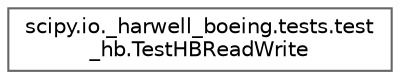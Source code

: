 digraph "Graphical Class Hierarchy"
{
 // LATEX_PDF_SIZE
  bgcolor="transparent";
  edge [fontname=Helvetica,fontsize=10,labelfontname=Helvetica,labelfontsize=10];
  node [fontname=Helvetica,fontsize=10,shape=box,height=0.2,width=0.4];
  rankdir="LR";
  Node0 [id="Node000000",label="scipy.io._harwell_boeing.tests.test\l_hb.TestHBReadWrite",height=0.2,width=0.4,color="grey40", fillcolor="white", style="filled",URL="$d7/d17/classscipy_1_1io_1_1__harwell__boeing_1_1tests_1_1test__hb_1_1TestHBReadWrite.html",tooltip=" "];
}
